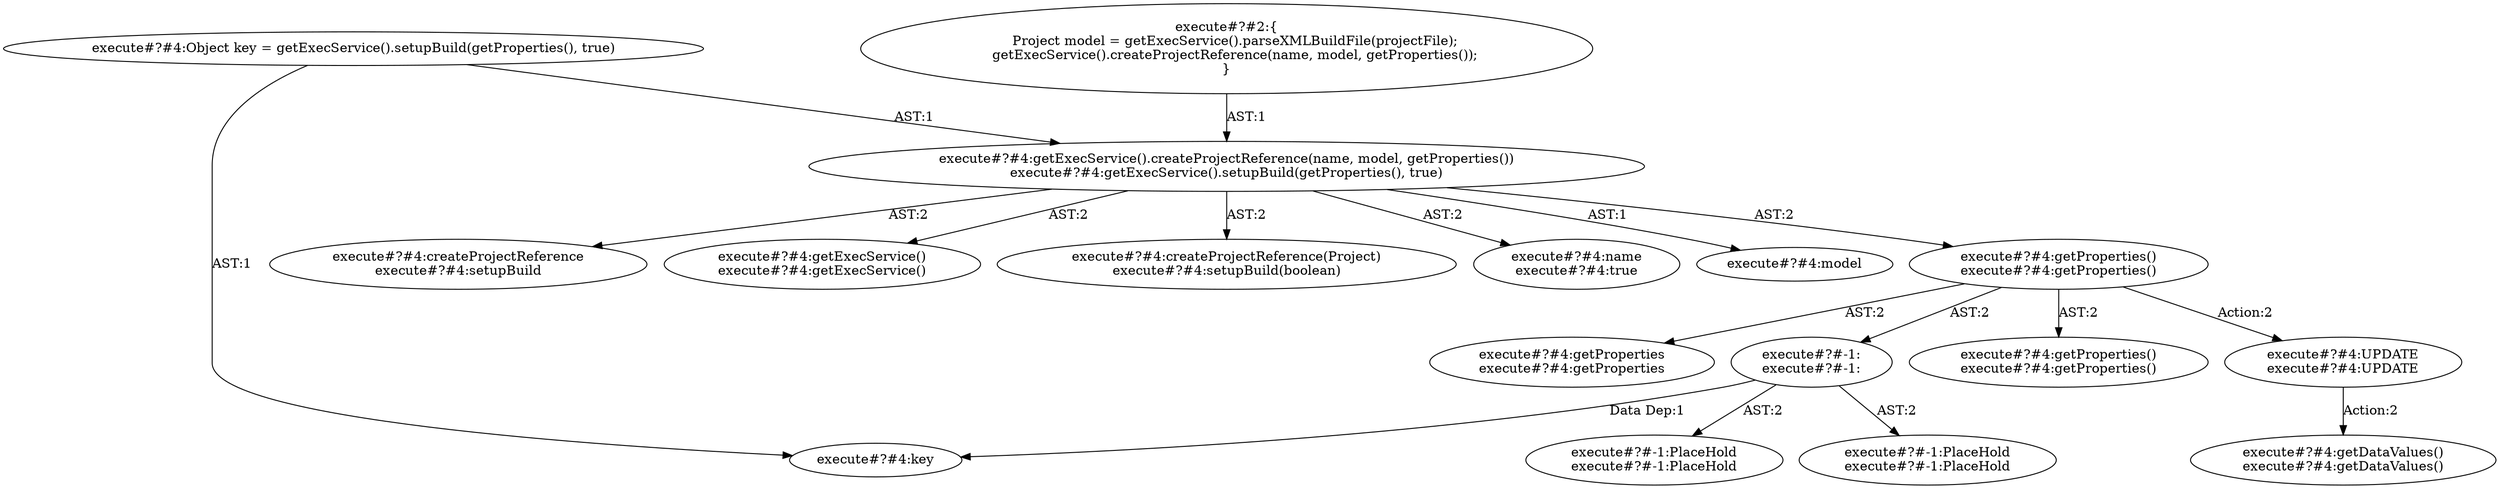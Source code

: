 digraph "Pattern" {
0 [label="execute#?#4:UPDATE
execute#?#4:UPDATE" shape=ellipse]
1 [label="execute#?#4:getProperties()
execute#?#4:getProperties()" shape=ellipse]
2 [label="execute#?#4:getExecService().createProjectReference(name, model, getProperties())
execute#?#4:getExecService().setupBuild(getProperties(), true)" shape=ellipse]
3 [label="execute#?#2:\{
    Project model = getExecService().parseXMLBuildFile(projectFile);
    getExecService().createProjectReference(name, model, getProperties());
\}" shape=ellipse]
4 [label="execute#?#4:createProjectReference
execute#?#4:setupBuild" shape=ellipse]
5 [label="execute#?#4:getExecService()
execute#?#4:getExecService()" shape=ellipse]
6 [label="execute#?#4:createProjectReference(Project)
execute#?#4:setupBuild(boolean)" shape=ellipse]
7 [label="execute#?#4:name
execute#?#4:true" shape=ellipse]
8 [label="execute#?#4:model" shape=ellipse]
9 [label="execute#?#4:getProperties
execute#?#4:getProperties" shape=ellipse]
10 [label="execute#?#-1:
execute#?#-1:" shape=ellipse]
11 [label="execute#?#-1:PlaceHold
execute#?#-1:PlaceHold" shape=ellipse]
12 [label="execute#?#-1:PlaceHold
execute#?#-1:PlaceHold" shape=ellipse]
13 [label="execute#?#4:getProperties()
execute#?#4:getProperties()" shape=ellipse]
14 [label="execute#?#4:getDataValues()
execute#?#4:getDataValues()" shape=ellipse]
15 [label="execute#?#4:key" shape=ellipse]
16 [label="execute#?#4:Object key = getExecService().setupBuild(getProperties(), true)" shape=ellipse]
0 -> 14 [label="Action:2"];
1 -> 0 [label="Action:2"];
1 -> 9 [label="AST:2"];
1 -> 10 [label="AST:2"];
1 -> 13 [label="AST:2"];
2 -> 1 [label="AST:2"];
2 -> 4 [label="AST:2"];
2 -> 5 [label="AST:2"];
2 -> 6 [label="AST:2"];
2 -> 7 [label="AST:2"];
2 -> 8 [label="AST:1"];
3 -> 2 [label="AST:1"];
10 -> 11 [label="AST:2"];
10 -> 12 [label="AST:2"];
10 -> 15 [label="Data Dep:1"];
16 -> 15 [label="AST:1"];
16 -> 2 [label="AST:1"];
}